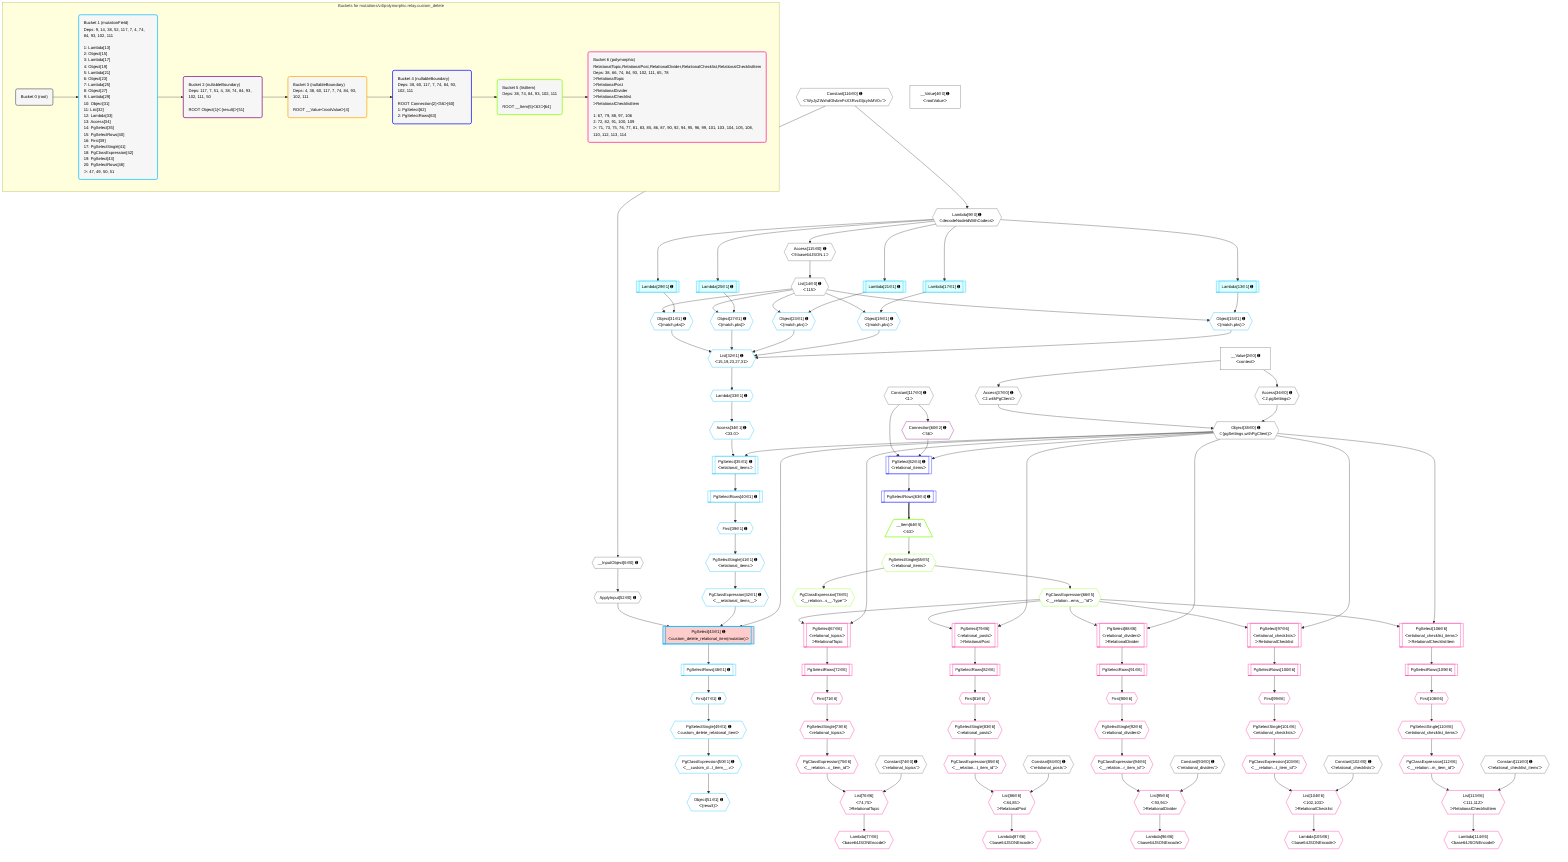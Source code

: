 %%{init: {'themeVariables': { 'fontSize': '12px'}}}%%
graph TD
    classDef path fill:#eee,stroke:#000,color:#000
    classDef plan fill:#fff,stroke-width:1px,color:#000
    classDef itemplan fill:#fff,stroke-width:2px,color:#000
    classDef unbatchedplan fill:#dff,stroke-width:1px,color:#000
    classDef sideeffectplan fill:#fcc,stroke-width:2px,color:#000
    classDef bucket fill:#f6f6f6,color:#000,stroke-width:2px,text-align:left


    %% plan dependencies
    __InputObject6{{"__InputObject[6∈0] ➊"}}:::plan
    Constant116{{"Constant[116∈0] ➊<br />ᐸ'WyJyZWxhdGlvbmFsX3RvcGljcyIsMV0='ᐳ"}}:::plan
    Constant116 --> __InputObject6
    Object38{{"Object[38∈0] ➊<br />ᐸ{pgSettings,withPgClient}ᐳ"}}:::plan
    Access36{{"Access[36∈0] ➊<br />ᐸ2.pgSettingsᐳ"}}:::plan
    Access37{{"Access[37∈0] ➊<br />ᐸ2.withPgClientᐳ"}}:::plan
    Access36 & Access37 --> Object38
    Lambda9{{"Lambda[9∈0] ➊<br />ᐸdecodeNodeIdWithCodecsᐳ"}}:::plan
    Constant116 --> Lambda9
    List14{{"List[14∈0] ➊<br />ᐸ115ᐳ"}}:::plan
    Access115{{"Access[115∈0] ➊<br />ᐸ9.base64JSON.1ᐳ"}}:::plan
    Access115 --> List14
    __Value2["__Value[2∈0] ➊<br />ᐸcontextᐳ"]:::plan
    __Value2 --> Access36
    __Value2 --> Access37
    ApplyInput52{{"ApplyInput[52∈0] ➊"}}:::plan
    __InputObject6 --> ApplyInput52
    Lambda9 --> Access115
    __Value4["__Value[4∈0] ➊<br />ᐸrootValueᐳ"]:::plan
    Constant74{{"Constant[74∈0] ➊<br />ᐸ'relational_topics'ᐳ"}}:::plan
    Constant84{{"Constant[84∈0] ➊<br />ᐸ'relational_posts'ᐳ"}}:::plan
    Constant93{{"Constant[93∈0] ➊<br />ᐸ'relational_dividers'ᐳ"}}:::plan
    Constant102{{"Constant[102∈0] ➊<br />ᐸ'relational_checklists'ᐳ"}}:::plan
    Constant111{{"Constant[111∈0] ➊<br />ᐸ'relational_checklist_items'ᐳ"}}:::plan
    Constant117{{"Constant[117∈0] ➊<br />ᐸ1ᐳ"}}:::plan
    List32{{"List[32∈1] ➊<br />ᐸ15,19,23,27,31ᐳ"}}:::plan
    Object15{{"Object[15∈1] ➊<br />ᐸ{match,pks}ᐳ"}}:::plan
    Object19{{"Object[19∈1] ➊<br />ᐸ{match,pks}ᐳ"}}:::plan
    Object23{{"Object[23∈1] ➊<br />ᐸ{match,pks}ᐳ"}}:::plan
    Object27{{"Object[27∈1] ➊<br />ᐸ{match,pks}ᐳ"}}:::plan
    Object31{{"Object[31∈1] ➊<br />ᐸ{match,pks}ᐳ"}}:::plan
    Object15 & Object19 & Object23 & Object27 & Object31 --> List32
    PgSelect43[["PgSelect[43∈1] ➊<br />ᐸcustom_delete_relational_item(mutation)ᐳ"]]:::sideeffectplan
    PgClassExpression42{{"PgClassExpression[42∈1] ➊<br />ᐸ__relational_items__ᐳ"}}:::plan
    Object38 & PgClassExpression42 & ApplyInput52 --> PgSelect43
    Lambda13[["Lambda[13∈1] ➊"]]:::unbatchedplan
    Lambda13 & List14 --> Object15
    Lambda17[["Lambda[17∈1] ➊"]]:::unbatchedplan
    Lambda17 & List14 --> Object19
    Lambda21[["Lambda[21∈1] ➊"]]:::unbatchedplan
    Lambda21 & List14 --> Object23
    Lambda25[["Lambda[25∈1] ➊"]]:::unbatchedplan
    Lambda25 & List14 --> Object27
    Lambda29[["Lambda[29∈1] ➊"]]:::unbatchedplan
    Lambda29 & List14 --> Object31
    PgSelect35[["PgSelect[35∈1] ➊<br />ᐸrelational_itemsᐳ"]]:::plan
    Access34{{"Access[34∈1] ➊<br />ᐸ33.0ᐳ"}}:::plan
    Object38 & Access34 --> PgSelect35
    Lambda9 --> Lambda13
    Lambda9 --> Lambda17
    Lambda9 --> Lambda21
    Lambda9 --> Lambda25
    Lambda9 --> Lambda29
    Lambda33{{"Lambda[33∈1] ➊"}}:::plan
    List32 --> Lambda33
    Lambda33 --> Access34
    First39{{"First[39∈1] ➊"}}:::plan
    PgSelectRows40[["PgSelectRows[40∈1] ➊"]]:::plan
    PgSelectRows40 --> First39
    PgSelect35 --> PgSelectRows40
    PgSelectSingle41{{"PgSelectSingle[41∈1] ➊<br />ᐸrelational_itemsᐳ"}}:::plan
    First39 --> PgSelectSingle41
    PgSelectSingle41 --> PgClassExpression42
    First47{{"First[47∈1] ➊"}}:::plan
    PgSelectRows48[["PgSelectRows[48∈1] ➊"]]:::plan
    PgSelectRows48 --> First47
    PgSelect43 --> PgSelectRows48
    PgSelectSingle49{{"PgSelectSingle[49∈1] ➊<br />ᐸcustom_delete_relational_itemᐳ"}}:::plan
    First47 --> PgSelectSingle49
    PgClassExpression50{{"PgClassExpression[50∈1] ➊<br />ᐸ__custom_d...l_item__.vᐳ"}}:::plan
    PgSelectSingle49 --> PgClassExpression50
    Object51{{"Object[51∈1] ➊<br />ᐸ{result}ᐳ"}}:::plan
    PgClassExpression50 --> Object51
    Connection60{{"Connection[60∈2] ➊<br />ᐸ56ᐳ"}}:::plan
    Constant117 --> Connection60
    PgSelect62[["PgSelect[62∈4] ➊<br />ᐸrelational_itemsᐳ"]]:::plan
    Object38 & Connection60 & Constant117 --> PgSelect62
    PgSelectRows63[["PgSelectRows[63∈4] ➊"]]:::plan
    PgSelect62 --> PgSelectRows63
    __Item64[/"__Item[64∈5]<br />ᐸ63ᐳ"\]:::itemplan
    PgSelectRows63 ==> __Item64
    PgSelectSingle65{{"PgSelectSingle[65∈5]<br />ᐸrelational_itemsᐳ"}}:::plan
    __Item64 --> PgSelectSingle65
    PgClassExpression66{{"PgClassExpression[66∈5]<br />ᐸ__relation...ems__.”id”ᐳ"}}:::plan
    PgSelectSingle65 --> PgClassExpression66
    PgClassExpression78{{"PgClassExpression[78∈5]<br />ᐸ__relation...s__.”type”ᐳ"}}:::plan
    PgSelectSingle65 --> PgClassExpression78
    PgSelect67[["PgSelect[67∈6]<br />ᐸrelational_topicsᐳ<br />ᐳRelationalTopic"]]:::plan
    Object38 & PgClassExpression66 --> PgSelect67
    List76{{"List[76∈6]<br />ᐸ74,75ᐳ<br />ᐳRelationalTopic"}}:::plan
    PgClassExpression75{{"PgClassExpression[75∈6]<br />ᐸ__relation...c_item_id”ᐳ"}}:::plan
    Constant74 & PgClassExpression75 --> List76
    PgSelect79[["PgSelect[79∈6]<br />ᐸrelational_postsᐳ<br />ᐳRelationalPost"]]:::plan
    Object38 & PgClassExpression66 --> PgSelect79
    List86{{"List[86∈6]<br />ᐸ84,85ᐳ<br />ᐳRelationalPost"}}:::plan
    PgClassExpression85{{"PgClassExpression[85∈6]<br />ᐸ__relation...t_item_id”ᐳ"}}:::plan
    Constant84 & PgClassExpression85 --> List86
    PgSelect88[["PgSelect[88∈6]<br />ᐸrelational_dividersᐳ<br />ᐳRelationalDivider"]]:::plan
    Object38 & PgClassExpression66 --> PgSelect88
    List95{{"List[95∈6]<br />ᐸ93,94ᐳ<br />ᐳRelationalDivider"}}:::plan
    PgClassExpression94{{"PgClassExpression[94∈6]<br />ᐸ__relation...r_item_id”ᐳ"}}:::plan
    Constant93 & PgClassExpression94 --> List95
    PgSelect97[["PgSelect[97∈6]<br />ᐸrelational_checklistsᐳ<br />ᐳRelationalChecklist"]]:::plan
    Object38 & PgClassExpression66 --> PgSelect97
    List104{{"List[104∈6]<br />ᐸ102,103ᐳ<br />ᐳRelationalChecklist"}}:::plan
    PgClassExpression103{{"PgClassExpression[103∈6]<br />ᐸ__relation...t_item_id”ᐳ"}}:::plan
    Constant102 & PgClassExpression103 --> List104
    PgSelect106[["PgSelect[106∈6]<br />ᐸrelational_checklist_itemsᐳ<br />ᐳRelationalChecklistItem"]]:::plan
    Object38 & PgClassExpression66 --> PgSelect106
    List113{{"List[113∈6]<br />ᐸ111,112ᐳ<br />ᐳRelationalChecklistItem"}}:::plan
    PgClassExpression112{{"PgClassExpression[112∈6]<br />ᐸ__relation...m_item_id”ᐳ"}}:::plan
    Constant111 & PgClassExpression112 --> List113
    First71{{"First[71∈6]"}}:::plan
    PgSelectRows72[["PgSelectRows[72∈6]"]]:::plan
    PgSelectRows72 --> First71
    PgSelect67 --> PgSelectRows72
    PgSelectSingle73{{"PgSelectSingle[73∈6]<br />ᐸrelational_topicsᐳ"}}:::plan
    First71 --> PgSelectSingle73
    PgSelectSingle73 --> PgClassExpression75
    Lambda77{{"Lambda[77∈6]<br />ᐸbase64JSONEncodeᐳ"}}:::plan
    List76 --> Lambda77
    First81{{"First[81∈6]"}}:::plan
    PgSelectRows82[["PgSelectRows[82∈6]"]]:::plan
    PgSelectRows82 --> First81
    PgSelect79 --> PgSelectRows82
    PgSelectSingle83{{"PgSelectSingle[83∈6]<br />ᐸrelational_postsᐳ"}}:::plan
    First81 --> PgSelectSingle83
    PgSelectSingle83 --> PgClassExpression85
    Lambda87{{"Lambda[87∈6]<br />ᐸbase64JSONEncodeᐳ"}}:::plan
    List86 --> Lambda87
    First90{{"First[90∈6]"}}:::plan
    PgSelectRows91[["PgSelectRows[91∈6]"]]:::plan
    PgSelectRows91 --> First90
    PgSelect88 --> PgSelectRows91
    PgSelectSingle92{{"PgSelectSingle[92∈6]<br />ᐸrelational_dividersᐳ"}}:::plan
    First90 --> PgSelectSingle92
    PgSelectSingle92 --> PgClassExpression94
    Lambda96{{"Lambda[96∈6]<br />ᐸbase64JSONEncodeᐳ"}}:::plan
    List95 --> Lambda96
    First99{{"First[99∈6]"}}:::plan
    PgSelectRows100[["PgSelectRows[100∈6]"]]:::plan
    PgSelectRows100 --> First99
    PgSelect97 --> PgSelectRows100
    PgSelectSingle101{{"PgSelectSingle[101∈6]<br />ᐸrelational_checklistsᐳ"}}:::plan
    First99 --> PgSelectSingle101
    PgSelectSingle101 --> PgClassExpression103
    Lambda105{{"Lambda[105∈6]<br />ᐸbase64JSONEncodeᐳ"}}:::plan
    List104 --> Lambda105
    First108{{"First[108∈6]"}}:::plan
    PgSelectRows109[["PgSelectRows[109∈6]"]]:::plan
    PgSelectRows109 --> First108
    PgSelect106 --> PgSelectRows109
    PgSelectSingle110{{"PgSelectSingle[110∈6]<br />ᐸrelational_checklist_itemsᐳ"}}:::plan
    First108 --> PgSelectSingle110
    PgSelectSingle110 --> PgClassExpression112
    Lambda114{{"Lambda[114∈6]<br />ᐸbase64JSONEncodeᐳ"}}:::plan
    List113 --> Lambda114

    %% define steps

    subgraph "Buckets for mutations/v4/polymorphic.relay.custom_delete"
    Bucket0("Bucket 0 (root)"):::bucket
    classDef bucket0 stroke:#696969
    class Bucket0,__Value2,__Value4,__InputObject6,Lambda9,List14,Access36,Access37,Object38,ApplyInput52,Constant74,Constant84,Constant93,Constant102,Constant111,Access115,Constant116,Constant117 bucket0
    Bucket1("Bucket 1 (mutationField)<br />Deps: 9, 14, 38, 52, 117, 7, 4, 74, 84, 93, 102, 111<br /><br />1: Lambda[13]<br />2: Object[15]<br />3: Lambda[17]<br />4: Object[19]<br />5: Lambda[21]<br />6: Object[23]<br />7: Lambda[25]<br />8: Object[27]<br />9: Lambda[29]<br />10: Object[31]<br />11: List[32]<br />12: Lambda[33]<br />13: Access[34]<br />14: PgSelect[35]<br />15: PgSelectRows[40]<br />16: First[39]<br />17: PgSelectSingle[41]<br />18: PgClassExpression[42]<br />19: PgSelect[43]<br />20: PgSelectRows[48]<br />ᐳ: 47, 49, 50, 51"):::bucket
    classDef bucket1 stroke:#00bfff
    class Bucket1,Lambda13,Object15,Lambda17,Object19,Lambda21,Object23,Lambda25,Object27,Lambda29,Object31,List32,Lambda33,Access34,PgSelect35,First39,PgSelectRows40,PgSelectSingle41,PgClassExpression42,PgSelect43,First47,PgSelectRows48,PgSelectSingle49,PgClassExpression50,Object51 bucket1
    Bucket2("Bucket 2 (nullableBoundary)<br />Deps: 117, 7, 51, 4, 38, 74, 84, 93, 102, 111, 50<br /><br />ROOT Object{1}ᐸ{result}ᐳ[51]"):::bucket
    classDef bucket2 stroke:#7f007f
    class Bucket2,Connection60 bucket2
    Bucket3("Bucket 3 (nullableBoundary)<br />Deps: 4, 38, 60, 117, 7, 74, 84, 93, 102, 111<br /><br />ROOT __ValueᐸrootValueᐳ[4]"):::bucket
    classDef bucket3 stroke:#ffa500
    class Bucket3 bucket3
    Bucket4("Bucket 4 (nullableBoundary)<br />Deps: 38, 60, 117, 7, 74, 84, 93, 102, 111<br /><br />ROOT Connection{2}ᐸ56ᐳ[60]<br />1: PgSelect[62]<br />2: PgSelectRows[63]"):::bucket
    classDef bucket4 stroke:#0000ff
    class Bucket4,PgSelect62,PgSelectRows63 bucket4
    Bucket5("Bucket 5 (listItem)<br />Deps: 38, 74, 84, 93, 102, 111<br /><br />ROOT __Item{5}ᐸ63ᐳ[64]"):::bucket
    classDef bucket5 stroke:#7fff00
    class Bucket5,__Item64,PgSelectSingle65,PgClassExpression66,PgClassExpression78 bucket5
    Bucket6("Bucket 6 (polymorphic)<br />RelationalTopic,RelationalPost,RelationalDivider,RelationalChecklist,RelationalChecklistItem<br />Deps: 38, 66, 74, 84, 93, 102, 111, 65, 78<br />ᐳRelationalTopic<br />ᐳRelationalPost<br />ᐳRelationalDivider<br />ᐳRelationalChecklist<br />ᐳRelationalChecklistItem<br /><br />1: 67, 79, 88, 97, 106<br />2: 72, 82, 91, 100, 109<br />ᐳ: 71, 73, 75, 76, 77, 81, 83, 85, 86, 87, 90, 92, 94, 95, 96, 99, 101, 103, 104, 105, 108, 110, 112, 113, 114"):::bucket
    classDef bucket6 stroke:#ff1493
    class Bucket6,PgSelect67,First71,PgSelectRows72,PgSelectSingle73,PgClassExpression75,List76,Lambda77,PgSelect79,First81,PgSelectRows82,PgSelectSingle83,PgClassExpression85,List86,Lambda87,PgSelect88,First90,PgSelectRows91,PgSelectSingle92,PgClassExpression94,List95,Lambda96,PgSelect97,First99,PgSelectRows100,PgSelectSingle101,PgClassExpression103,List104,Lambda105,PgSelect106,First108,PgSelectRows109,PgSelectSingle110,PgClassExpression112,List113,Lambda114 bucket6
    Bucket0 --> Bucket1
    Bucket1 --> Bucket2
    Bucket2 --> Bucket3
    Bucket3 --> Bucket4
    Bucket4 --> Bucket5
    Bucket5 --> Bucket6
    end